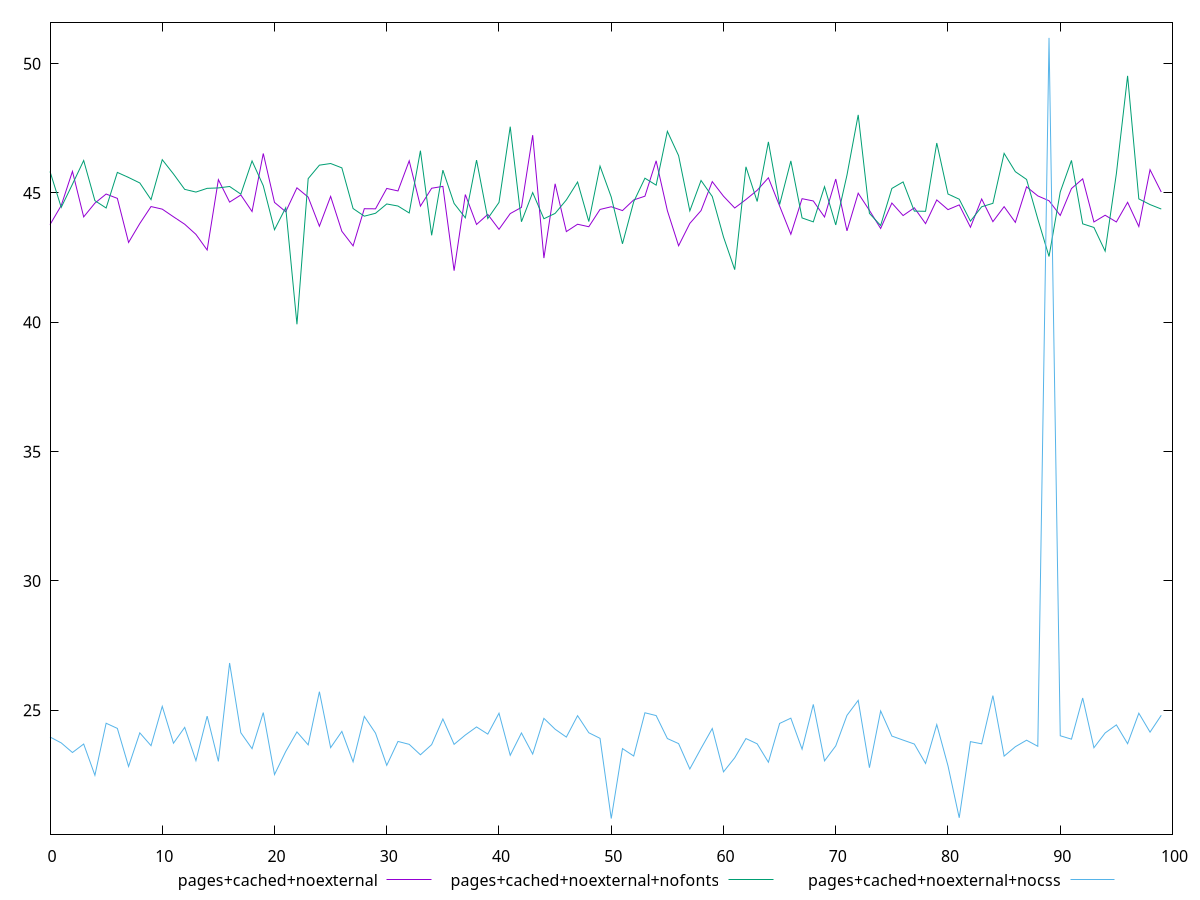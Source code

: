 $_pagesCachedNoexternal <<EOF
43.77599999999999
44.51599999999998
45.836
44.07599999999999
44.608000000000004
44.959999999999994
44.791999999999994
43.08799999999999
43.81999999999999
44.475999999999985
44.37599999999999
44.079999999999984
43.79199999999999
43.4
42.79599999999999
45.51599999999999
44.64799999999998
44.92399999999999
44.283999999999985
46.52799999999999
44.63599999999999
44.27599999999998
45.199999999999996
44.84
43.715999999999994
44.867999999999995
43.519999999999996
42.955999999999996
44.39199999999999
44.388
45.17599999999999
45.08
46.244
44.49199999999999
45.18399999999999
45.255999999999986
41.99599999999999
44.93999999999999
43.78399999999999
44.17199999999999
43.596
44.20399999999999
44.44399999999999
47.23599999999999
42.48399999999998
45.355999999999995
43.507999999999996
43.79199999999999
43.696
44.36399999999999
44.46799999999999
44.32
44.731999999999985
44.876
46.243999999999986
44.315999999999995
42.96
43.82399999999999
44.31999999999999
45.44
44.87599999999999
44.419999999999995
44.74799999999999
45.103999999999985
45.58799999999999
44.495999999999995
43.40399999999998
44.77999999999999
44.691999999999986
44.071999999999996
45.539999999999985
43.535999999999994
44.992
44.32799999999999
43.627999999999986
44.61199999999998
44.127999999999986
44.42799999999998
43.81599999999999
44.732
44.355999999999995
44.53999999999999
43.675999999999995
44.76799999999999
43.89199999999999
44.471999999999994
43.86399999999999
45.23999999999999
44.88799999999999
44.69999999999999
44.131999999999984
45.172
45.54799999999999
43.87999999999998
44.139999999999986
43.879999999999995
44.639999999999986
43.703999999999986
45.899999999999984
45.03599999999999
EOF
$_pagesCachedNoexternalNofonts <<EOF
45.83199999999998
44.44399999999999
45.339999999999975
46.25599999999999
44.70399999999999
44.42
45.79599999999999
45.59999999999999
45.38799999999999
44.743999999999986
46.28799999999998
45.73599999999999
45.14
45.03599999999999
45.17999999999999
45.19599999999999
45.25199999999999
44.95599999999999
46.239999999999995
45.27999999999999
43.579999999999984
44.431999999999995
39.92399999999998
45.55599999999998
46.075999999999986
46.139999999999986
45.97199999999999
44.39999999999999
44.103999999999985
44.21599999999999
44.57599999999999
44.49599999999999
44.227999999999994
46.63599999999998
43.36399999999999
45.883999999999986
44.59599999999999
44.03999999999998
46.27199999999999
44.01199999999999
44.63599999999998
47.56399999999998
43.887999999999984
45.015999999999984
44.00399999999999
44.21199999999999
44.731999999999985
45.42399999999998
43.895999999999994
46.03999999999998
44.84399999999999
43.036
44.66
45.57199999999999
45.30399999999999
47.383999999999986
46.44399999999999
44.30799999999999
45.483999999999995
44.864
43.29999999999998
42.035999999999994
46.011999999999986
44.67199999999999
46.976
44.55199999999999
46.23999999999998
44.03599999999999
43.883999999999986
45.24399999999999
43.763999999999996
45.69199999999998
48.019999999999996
44.21199999999999
43.743999999999986
45.17599999999999
45.428
44.3
44.292
46.93199999999999
44.959999999999994
44.76
43.91199999999999
44.46799999999999
44.599999999999994
46.532
45.823999999999984
45.524
43.99599999999999
42.54399999999999
45.04
46.25999999999999
43.807999999999986
43.66799999999999
42.751999999999995
45.748
49.52799999999999
44.77199999999999
44.55199999999999
44.37999999999998
EOF
$_pagesCachedNoexternalNocss <<EOF
23.967999999999996
23.74
23.36799999999999
23.695999999999987
22.487999999999992
24.499999999999993
24.299999999999994
22.827999999999996
24.127999999999997
23.63199999999999
25.152
23.727999999999994
24.339999999999996
23.051999999999996
24.77599999999999
23.023999999999994
26.827999999999996
24.13199999999999
23.515999999999995
24.911999999999992
22.515999999999995
23.40799999999999
24.163999999999998
23.664
25.719999999999995
23.555999999999987
24.183999999999994
23.007999999999996
24.76399999999999
24.115999999999993
22.871999999999993
23.796
23.68399999999999
23.27999999999999
23.671999999999986
24.663999999999994
23.683999999999997
24.043999999999993
24.355999999999995
24.080000000000002
24.887999999999995
23.26
24.123999999999988
23.307999999999986
24.68799999999999
24.267999999999994
23.964
24.791999999999994
24.131999999999984
23.91599999999999
20.81599999999999
23.519999999999996
23.232
24.90399999999999
24.795999999999992
23.908
23.711999999999996
22.731999999999996
23.52799999999999
24.295999999999992
22.619999999999994
23.16399999999999
23.90799999999999
23.703999999999994
22.992
24.491999999999997
24.695999999999998
23.496
25.22799999999999
23.043999999999997
23.62399999999998
24.803999999999995
25.383999999999993
22.77999999999999
24.976
24.003999999999994
23.847999999999992
23.69599999999999
22.943999999999996
24.44799999999999
22.851999999999997
20.84399999999999
23.78799999999999
23.704
25.567999999999994
23.227999999999994
23.592
23.843999999999998
23.607999999999993
50.99599999999998
24.015999999999995
23.88399999999999
25.476
23.551999999999996
24.123999999999988
24.435999999999986
23.707999999999995
24.887999999999998
24.15599999999999
24.807999999999993
EOF
set key outside below
set terminal pngcairo
set output "report_00006_2020-11-02T20-21-41.718Z/bootup-time/bootup-time_pages+cached+noexternal_pages+cached+noexternal+nofonts_pages+cached+noexternal+nocss.png"
set yrange [20.212399999999988:51.59959999999998]
plot $_pagesCachedNoexternal title "pages+cached+noexternal" with line ,$_pagesCachedNoexternalNofonts title "pages+cached+noexternal+nofonts" with line ,$_pagesCachedNoexternalNocss title "pages+cached+noexternal+nocss" with line ,